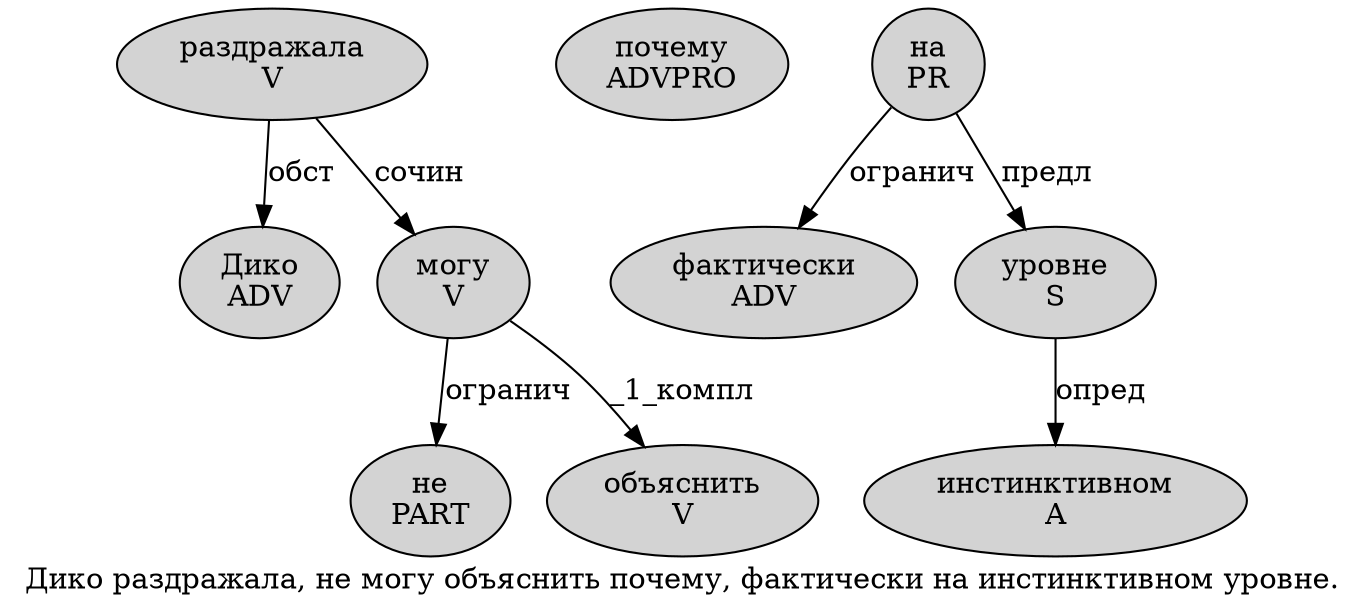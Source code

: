 digraph SENTENCE_4963 {
	graph [label="Дико раздражала, не могу объяснить почему, фактически на инстинктивном уровне."]
	node [style=filled]
		0 [label="Дико
ADV" color="" fillcolor=lightgray penwidth=1 shape=ellipse]
		1 [label="раздражала
V" color="" fillcolor=lightgray penwidth=1 shape=ellipse]
		3 [label="не
PART" color="" fillcolor=lightgray penwidth=1 shape=ellipse]
		4 [label="могу
V" color="" fillcolor=lightgray penwidth=1 shape=ellipse]
		5 [label="объяснить
V" color="" fillcolor=lightgray penwidth=1 shape=ellipse]
		6 [label="почему
ADVPRO" color="" fillcolor=lightgray penwidth=1 shape=ellipse]
		8 [label="фактически
ADV" color="" fillcolor=lightgray penwidth=1 shape=ellipse]
		9 [label="на
PR" color="" fillcolor=lightgray penwidth=1 shape=ellipse]
		10 [label="инстинктивном
A" color="" fillcolor=lightgray penwidth=1 shape=ellipse]
		11 [label="уровне
S" color="" fillcolor=lightgray penwidth=1 shape=ellipse]
			1 -> 0 [label="обст"]
			1 -> 4 [label="сочин"]
			4 -> 3 [label="огранич"]
			4 -> 5 [label="_1_компл"]
			11 -> 10 [label="опред"]
			9 -> 8 [label="огранич"]
			9 -> 11 [label="предл"]
}